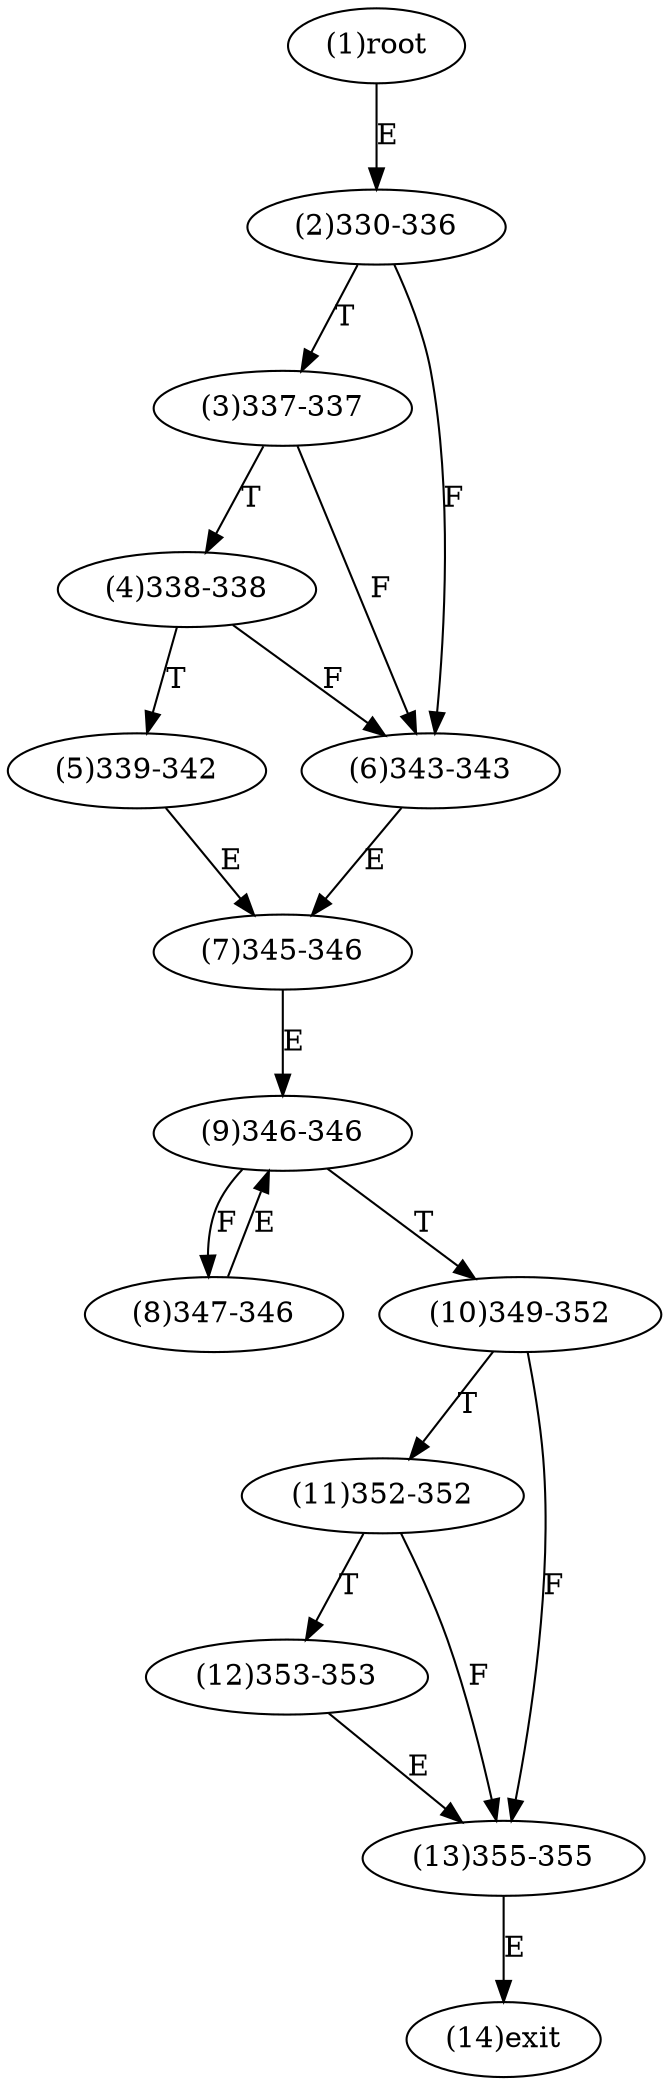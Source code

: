 digraph "" { 
1[ label="(1)root"];
2[ label="(2)330-336"];
3[ label="(3)337-337"];
4[ label="(4)338-338"];
5[ label="(5)339-342"];
6[ label="(6)343-343"];
7[ label="(7)345-346"];
8[ label="(8)347-346"];
9[ label="(9)346-346"];
10[ label="(10)349-352"];
11[ label="(11)352-352"];
12[ label="(12)353-353"];
13[ label="(13)355-355"];
14[ label="(14)exit"];
1->2[ label="E"];
2->6[ label="F"];
2->3[ label="T"];
3->6[ label="F"];
3->4[ label="T"];
4->6[ label="F"];
4->5[ label="T"];
5->7[ label="E"];
6->7[ label="E"];
7->9[ label="E"];
8->9[ label="E"];
9->8[ label="F"];
9->10[ label="T"];
10->13[ label="F"];
10->11[ label="T"];
11->13[ label="F"];
11->12[ label="T"];
12->13[ label="E"];
13->14[ label="E"];
}